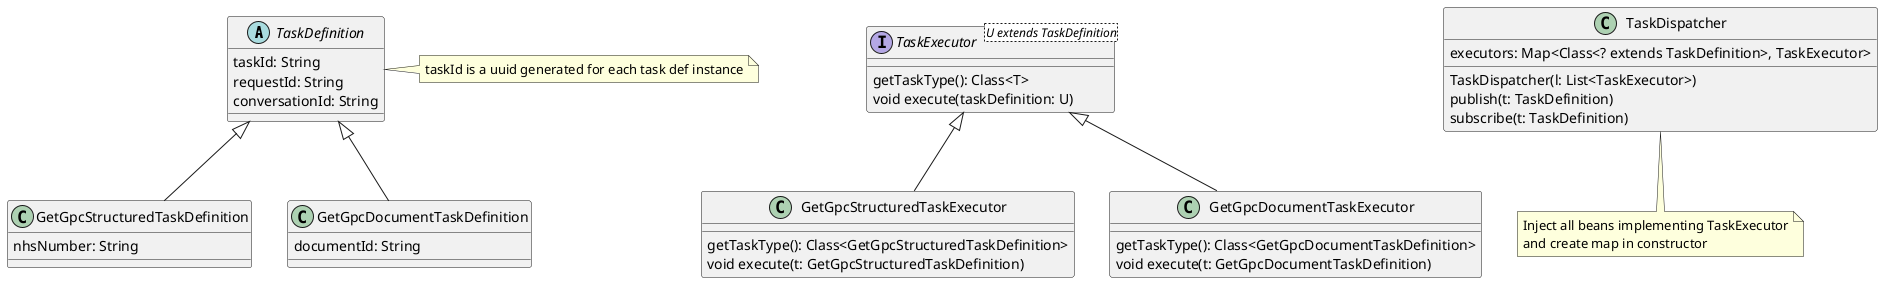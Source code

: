 @startuml
abstract class TaskDefinition {
    taskId: String
    requestId: String
    conversationId: String
}

note right of TaskDefinition: taskId is a uuid generated for each task def instance

class GetGpcStructuredTaskDefinition {
    nhsNumber: String
}

TaskDefinition <|-- GetGpcStructuredTaskDefinition

class GetGpcDocumentTaskDefinition {
    documentId: String
}

TaskDefinition <|-- GetGpcDocumentTaskDefinition

interface TaskExecutor<U extends TaskDefinition> {
    getTaskType(): Class<T> 
    void execute(taskDefinition: U)
}

class GetGpcStructuredTaskExecutor {
    getTaskType(): Class<GetGpcStructuredTaskDefinition> 
    void execute(t: GetGpcStructuredTaskDefinition)
}

TaskExecutor <|-- GetGpcStructuredTaskExecutor

class GetGpcDocumentTaskExecutor {
    getTaskType(): Class<GetGpcDocumentTaskDefinition> 
    void execute(t: GetGpcDocumentTaskDefinition)
}

TaskExecutor <|-- GetGpcDocumentTaskExecutor

class TaskDispatcher {
    executors: Map<Class<? extends TaskDefinition>, TaskExecutor>
    TaskDispatcher(l: List<TaskExecutor>)
    publish(t: TaskDefinition)
    subscribe(t: TaskDefinition)
}

note bottom of TaskDispatcher: Inject all beans implementing TaskExecutor\nand create map in constructor

@enduml

